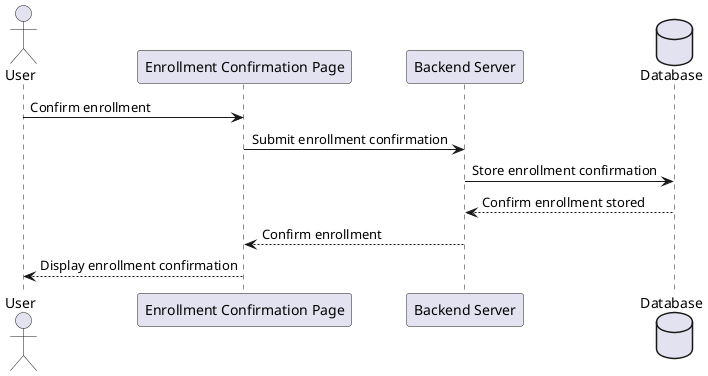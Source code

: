 ; filepath: /home/slightlywind/Repositories/Legacy/SWD392/sequence_diagrams/confirm_enrollment.puml
@startuml
actor User
participant "Enrollment Confirmation Page" as EnrollmentConfirmationPage
participant "Backend Server" as BackendServer
database Database

User -> EnrollmentConfirmationPage: Confirm enrollment
EnrollmentConfirmationPage -> BackendServer: Submit enrollment confirmation
BackendServer -> Database: Store enrollment confirmation
Database --> BackendServer: Confirm enrollment stored
BackendServer --> EnrollmentConfirmationPage: Confirm enrollment
EnrollmentConfirmationPage --> User: Display enrollment confirmation
@enduml